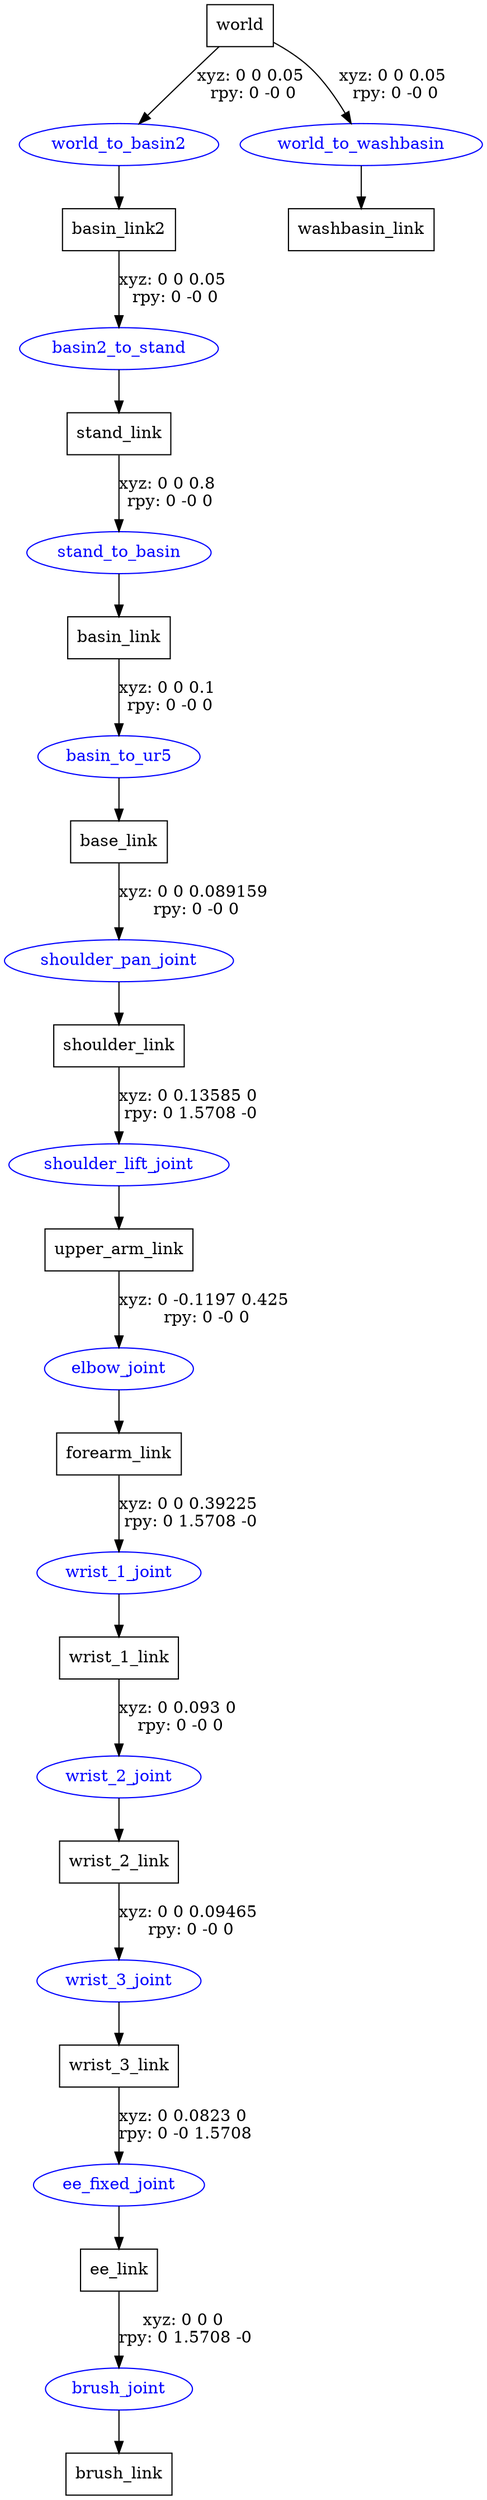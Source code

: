 digraph G {
node [shape=box];
"world" [label="world"];
"basin_link2" [label="basin_link2"];
"stand_link" [label="stand_link"];
"basin_link" [label="basin_link"];
"base_link" [label="base_link"];
"shoulder_link" [label="shoulder_link"];
"upper_arm_link" [label="upper_arm_link"];
"forearm_link" [label="forearm_link"];
"wrist_1_link" [label="wrist_1_link"];
"wrist_2_link" [label="wrist_2_link"];
"wrist_3_link" [label="wrist_3_link"];
"ee_link" [label="ee_link"];
"brush_link" [label="brush_link"];
"washbasin_link" [label="washbasin_link"];
node [shape=ellipse, color=blue, fontcolor=blue];
"world" -> "world_to_basin2" [label="xyz: 0 0 0.05 \nrpy: 0 -0 0"]
"world_to_basin2" -> "basin_link2"
"basin_link2" -> "basin2_to_stand" [label="xyz: 0 0 0.05 \nrpy: 0 -0 0"]
"basin2_to_stand" -> "stand_link"
"stand_link" -> "stand_to_basin" [label="xyz: 0 0 0.8 \nrpy: 0 -0 0"]
"stand_to_basin" -> "basin_link"
"basin_link" -> "basin_to_ur5" [label="xyz: 0 0 0.1 \nrpy: 0 -0 0"]
"basin_to_ur5" -> "base_link"
"base_link" -> "shoulder_pan_joint" [label="xyz: 0 0 0.089159 \nrpy: 0 -0 0"]
"shoulder_pan_joint" -> "shoulder_link"
"shoulder_link" -> "shoulder_lift_joint" [label="xyz: 0 0.13585 0 \nrpy: 0 1.5708 -0"]
"shoulder_lift_joint" -> "upper_arm_link"
"upper_arm_link" -> "elbow_joint" [label="xyz: 0 -0.1197 0.425 \nrpy: 0 -0 0"]
"elbow_joint" -> "forearm_link"
"forearm_link" -> "wrist_1_joint" [label="xyz: 0 0 0.39225 \nrpy: 0 1.5708 -0"]
"wrist_1_joint" -> "wrist_1_link"
"wrist_1_link" -> "wrist_2_joint" [label="xyz: 0 0.093 0 \nrpy: 0 -0 0"]
"wrist_2_joint" -> "wrist_2_link"
"wrist_2_link" -> "wrist_3_joint" [label="xyz: 0 0 0.09465 \nrpy: 0 -0 0"]
"wrist_3_joint" -> "wrist_3_link"
"wrist_3_link" -> "ee_fixed_joint" [label="xyz: 0 0.0823 0 \nrpy: 0 -0 1.5708"]
"ee_fixed_joint" -> "ee_link"
"ee_link" -> "brush_joint" [label="xyz: 0 0 0 \nrpy: 0 1.5708 -0"]
"brush_joint" -> "brush_link"
"world" -> "world_to_washbasin" [label="xyz: 0 0 0.05 \nrpy: 0 -0 0"]
"world_to_washbasin" -> "washbasin_link"
}
